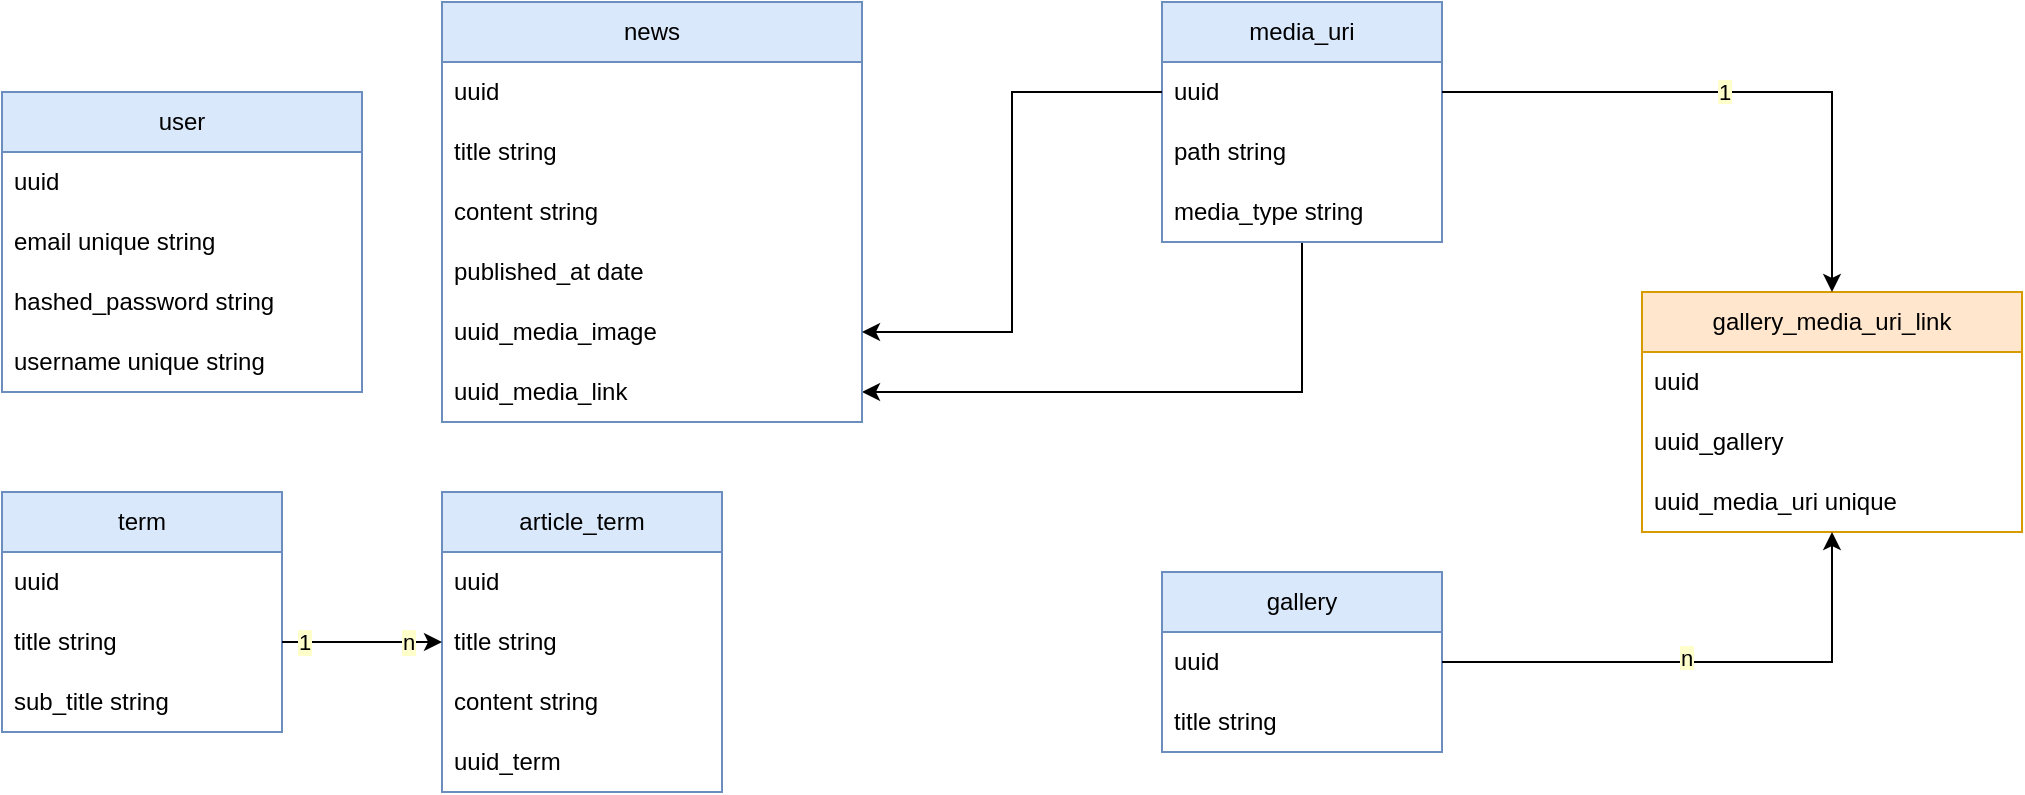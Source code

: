 <mxfile>
    <diagram name="Page-1" id="KYouXPH9uIFMr2FefxCm">
        <mxGraphModel dx="1260" dy="608" grid="1" gridSize="10" guides="1" tooltips="1" connect="1" arrows="1" fold="1" page="1" pageScale="1" pageWidth="827" pageHeight="1169" math="0" shadow="0">
            <root>
                <mxCell id="0"/>
                <mxCell id="1" parent="0"/>
                <mxCell id="Oznc7GVB43sZqRwMuJDg-1" value="user" style="swimlane;fontStyle=0;childLayout=stackLayout;horizontal=1;startSize=30;horizontalStack=0;resizeParent=1;resizeParentMax=0;resizeLast=0;collapsible=1;marginBottom=0;whiteSpace=wrap;html=1;fillColor=#dae8fc;strokeColor=#6c8ebf;" parent="1" vertex="1">
                    <mxGeometry x="60" y="80" width="180" height="150" as="geometry"/>
                </mxCell>
                <mxCell id="Oznc7GVB43sZqRwMuJDg-2" value="uuid" style="text;strokeColor=none;fillColor=none;align=left;verticalAlign=middle;spacingLeft=4;spacingRight=4;overflow=hidden;points=[[0,0.5],[1,0.5]];portConstraint=eastwest;rotatable=0;whiteSpace=wrap;html=1;" parent="Oznc7GVB43sZqRwMuJDg-1" vertex="1">
                    <mxGeometry y="30" width="180" height="30" as="geometry"/>
                </mxCell>
                <mxCell id="Oznc7GVB43sZqRwMuJDg-3" value="email unique string" style="text;strokeColor=none;fillColor=none;align=left;verticalAlign=middle;spacingLeft=4;spacingRight=4;overflow=hidden;points=[[0,0.5],[1,0.5]];portConstraint=eastwest;rotatable=0;whiteSpace=wrap;html=1;" parent="Oznc7GVB43sZqRwMuJDg-1" vertex="1">
                    <mxGeometry y="60" width="180" height="30" as="geometry"/>
                </mxCell>
                <mxCell id="Oznc7GVB43sZqRwMuJDg-4" value="hashed_password&amp;nbsp;string" style="text;strokeColor=none;fillColor=none;align=left;verticalAlign=middle;spacingLeft=4;spacingRight=4;overflow=hidden;points=[[0,0.5],[1,0.5]];portConstraint=eastwest;rotatable=0;whiteSpace=wrap;html=1;" parent="Oznc7GVB43sZqRwMuJDg-1" vertex="1">
                    <mxGeometry y="90" width="180" height="30" as="geometry"/>
                </mxCell>
                <mxCell id="Oznc7GVB43sZqRwMuJDg-5" value="username unique string" style="text;strokeColor=none;fillColor=none;align=left;verticalAlign=middle;spacingLeft=4;spacingRight=4;overflow=hidden;points=[[0,0.5],[1,0.5]];portConstraint=eastwest;rotatable=0;whiteSpace=wrap;html=1;" parent="Oznc7GVB43sZqRwMuJDg-1" vertex="1">
                    <mxGeometry y="120" width="180" height="30" as="geometry"/>
                </mxCell>
                <mxCell id="Oznc7GVB43sZqRwMuJDg-6" value="term" style="swimlane;fontStyle=0;childLayout=stackLayout;horizontal=1;startSize=30;horizontalStack=0;resizeParent=1;resizeParentMax=0;resizeLast=0;collapsible=1;marginBottom=0;whiteSpace=wrap;html=1;fillColor=#dae8fc;strokeColor=#6c8ebf;" parent="1" vertex="1">
                    <mxGeometry x="60" y="280" width="140" height="120" as="geometry"/>
                </mxCell>
                <mxCell id="Oznc7GVB43sZqRwMuJDg-7" value="uuid" style="text;strokeColor=none;fillColor=none;align=left;verticalAlign=middle;spacingLeft=4;spacingRight=4;overflow=hidden;points=[[0,0.5],[1,0.5]];portConstraint=eastwest;rotatable=0;whiteSpace=wrap;html=1;" parent="Oznc7GVB43sZqRwMuJDg-6" vertex="1">
                    <mxGeometry y="30" width="140" height="30" as="geometry"/>
                </mxCell>
                <mxCell id="Oznc7GVB43sZqRwMuJDg-8" value="title string" style="text;strokeColor=none;fillColor=none;align=left;verticalAlign=middle;spacingLeft=4;spacingRight=4;overflow=hidden;points=[[0,0.5],[1,0.5]];portConstraint=eastwest;rotatable=0;whiteSpace=wrap;html=1;" parent="Oznc7GVB43sZqRwMuJDg-6" vertex="1">
                    <mxGeometry y="60" width="140" height="30" as="geometry"/>
                </mxCell>
                <mxCell id="Oznc7GVB43sZqRwMuJDg-9" value="sub_title string" style="text;strokeColor=none;fillColor=none;align=left;verticalAlign=middle;spacingLeft=4;spacingRight=4;overflow=hidden;points=[[0,0.5],[1,0.5]];portConstraint=eastwest;rotatable=0;whiteSpace=wrap;html=1;" parent="Oznc7GVB43sZqRwMuJDg-6" vertex="1">
                    <mxGeometry y="90" width="140" height="30" as="geometry"/>
                </mxCell>
                <mxCell id="Oznc7GVB43sZqRwMuJDg-44" style="edgeStyle=orthogonalEdgeStyle;rounded=0;orthogonalLoop=1;jettySize=auto;html=1;" parent="1" source="Oznc7GVB43sZqRwMuJDg-10" target="Oznc7GVB43sZqRwMuJDg-34" edge="1">
                    <mxGeometry relative="1" as="geometry"/>
                </mxCell>
                <mxCell id="Oznc7GVB43sZqRwMuJDg-10" value="media_uri" style="swimlane;fontStyle=0;childLayout=stackLayout;horizontal=1;startSize=30;horizontalStack=0;resizeParent=1;resizeParentMax=0;resizeLast=0;collapsible=1;marginBottom=0;whiteSpace=wrap;html=1;fillColor=#dae8fc;strokeColor=#6c8ebf;" parent="1" vertex="1">
                    <mxGeometry x="640" y="35" width="140" height="120" as="geometry"/>
                </mxCell>
                <mxCell id="Oznc7GVB43sZqRwMuJDg-11" value="uuid" style="text;strokeColor=none;fillColor=none;align=left;verticalAlign=middle;spacingLeft=4;spacingRight=4;overflow=hidden;points=[[0,0.5],[1,0.5]];portConstraint=eastwest;rotatable=0;whiteSpace=wrap;html=1;" parent="Oznc7GVB43sZqRwMuJDg-10" vertex="1">
                    <mxGeometry y="30" width="140" height="30" as="geometry"/>
                </mxCell>
                <mxCell id="Oznc7GVB43sZqRwMuJDg-12" value="path string" style="text;strokeColor=none;fillColor=none;align=left;verticalAlign=middle;spacingLeft=4;spacingRight=4;overflow=hidden;points=[[0,0.5],[1,0.5]];portConstraint=eastwest;rotatable=0;whiteSpace=wrap;html=1;" parent="Oznc7GVB43sZqRwMuJDg-10" vertex="1">
                    <mxGeometry y="60" width="140" height="30" as="geometry"/>
                </mxCell>
                <mxCell id="Oznc7GVB43sZqRwMuJDg-13" value="media_type string" style="text;strokeColor=none;fillColor=none;align=left;verticalAlign=middle;spacingLeft=4;spacingRight=4;overflow=hidden;points=[[0,0.5],[1,0.5]];portConstraint=eastwest;rotatable=0;whiteSpace=wrap;html=1;" parent="Oznc7GVB43sZqRwMuJDg-10" vertex="1">
                    <mxGeometry y="90" width="140" height="30" as="geometry"/>
                </mxCell>
                <mxCell id="Oznc7GVB43sZqRwMuJDg-14" value="news" style="swimlane;fontStyle=0;childLayout=stackLayout;horizontal=1;startSize=30;horizontalStack=0;resizeParent=1;resizeParentMax=0;resizeLast=0;collapsible=1;marginBottom=0;whiteSpace=wrap;html=1;fillColor=#dae8fc;strokeColor=#6c8ebf;" parent="1" vertex="1">
                    <mxGeometry x="280" y="35" width="210" height="210" as="geometry"/>
                </mxCell>
                <mxCell id="Oznc7GVB43sZqRwMuJDg-15" value="uuid" style="text;strokeColor=none;fillColor=none;align=left;verticalAlign=middle;spacingLeft=4;spacingRight=4;overflow=hidden;points=[[0,0.5],[1,0.5]];portConstraint=eastwest;rotatable=0;whiteSpace=wrap;html=1;" parent="Oznc7GVB43sZqRwMuJDg-14" vertex="1">
                    <mxGeometry y="30" width="210" height="30" as="geometry"/>
                </mxCell>
                <mxCell id="Oznc7GVB43sZqRwMuJDg-41" value="title string" style="text;strokeColor=none;fillColor=none;align=left;verticalAlign=middle;spacingLeft=4;spacingRight=4;overflow=hidden;points=[[0,0.5],[1,0.5]];portConstraint=eastwest;rotatable=0;whiteSpace=wrap;html=1;" parent="Oznc7GVB43sZqRwMuJDg-14" vertex="1">
                    <mxGeometry y="60" width="210" height="30" as="geometry"/>
                </mxCell>
                <mxCell id="Oznc7GVB43sZqRwMuJDg-42" value="content string" style="text;strokeColor=none;fillColor=none;align=left;verticalAlign=middle;spacingLeft=4;spacingRight=4;overflow=hidden;points=[[0,0.5],[1,0.5]];portConstraint=eastwest;rotatable=0;whiteSpace=wrap;html=1;" parent="Oznc7GVB43sZqRwMuJDg-14" vertex="1">
                    <mxGeometry y="90" width="210" height="30" as="geometry"/>
                </mxCell>
                <mxCell id="Oznc7GVB43sZqRwMuJDg-16" value="published_at&amp;nbsp;date" style="text;strokeColor=none;fillColor=none;align=left;verticalAlign=middle;spacingLeft=4;spacingRight=4;overflow=hidden;points=[[0,0.5],[1,0.5]];portConstraint=eastwest;rotatable=0;whiteSpace=wrap;html=1;" parent="Oznc7GVB43sZqRwMuJDg-14" vertex="1">
                    <mxGeometry y="120" width="210" height="30" as="geometry"/>
                </mxCell>
                <mxCell id="Oznc7GVB43sZqRwMuJDg-17" value="uuid_media_image" style="text;strokeColor=none;fillColor=none;align=left;verticalAlign=middle;spacingLeft=4;spacingRight=4;overflow=hidden;points=[[0,0.5],[1,0.5]];portConstraint=eastwest;rotatable=0;whiteSpace=wrap;html=1;" parent="Oznc7GVB43sZqRwMuJDg-14" vertex="1">
                    <mxGeometry y="150" width="210" height="30" as="geometry"/>
                </mxCell>
                <mxCell id="Oznc7GVB43sZqRwMuJDg-34" value="uuid_media_link" style="text;strokeColor=none;fillColor=none;align=left;verticalAlign=middle;spacingLeft=4;spacingRight=4;overflow=hidden;points=[[0,0.5],[1,0.5]];portConstraint=eastwest;rotatable=0;whiteSpace=wrap;html=1;" parent="Oznc7GVB43sZqRwMuJDg-14" vertex="1">
                    <mxGeometry y="180" width="210" height="30" as="geometry"/>
                </mxCell>
                <mxCell id="Oznc7GVB43sZqRwMuJDg-18" value="article_term" style="swimlane;fontStyle=0;childLayout=stackLayout;horizontal=1;startSize=30;horizontalStack=0;resizeParent=1;resizeParentMax=0;resizeLast=0;collapsible=1;marginBottom=0;whiteSpace=wrap;html=1;fillColor=#dae8fc;strokeColor=#6c8ebf;" parent="1" vertex="1">
                    <mxGeometry x="280" y="280" width="140" height="150" as="geometry"/>
                </mxCell>
                <mxCell id="Oznc7GVB43sZqRwMuJDg-19" value="uuid" style="text;strokeColor=none;fillColor=none;align=left;verticalAlign=middle;spacingLeft=4;spacingRight=4;overflow=hidden;points=[[0,0.5],[1,0.5]];portConstraint=eastwest;rotatable=0;whiteSpace=wrap;html=1;" parent="Oznc7GVB43sZqRwMuJDg-18" vertex="1">
                    <mxGeometry y="30" width="140" height="30" as="geometry"/>
                </mxCell>
                <mxCell id="Oznc7GVB43sZqRwMuJDg-20" value="title string" style="text;strokeColor=none;fillColor=none;align=left;verticalAlign=middle;spacingLeft=4;spacingRight=4;overflow=hidden;points=[[0,0.5],[1,0.5]];portConstraint=eastwest;rotatable=0;whiteSpace=wrap;html=1;" parent="Oznc7GVB43sZqRwMuJDg-18" vertex="1">
                    <mxGeometry y="60" width="140" height="30" as="geometry"/>
                </mxCell>
                <mxCell id="Oznc7GVB43sZqRwMuJDg-21" value="content string" style="text;strokeColor=none;fillColor=none;align=left;verticalAlign=middle;spacingLeft=4;spacingRight=4;overflow=hidden;points=[[0,0.5],[1,0.5]];portConstraint=eastwest;rotatable=0;whiteSpace=wrap;html=1;" parent="Oznc7GVB43sZqRwMuJDg-18" vertex="1">
                    <mxGeometry y="90" width="140" height="30" as="geometry"/>
                </mxCell>
                <mxCell id="5" value="uuid_term" style="text;strokeColor=none;fillColor=none;align=left;verticalAlign=middle;spacingLeft=4;spacingRight=4;overflow=hidden;points=[[0,0.5],[1,0.5]];portConstraint=eastwest;rotatable=0;whiteSpace=wrap;html=1;" vertex="1" parent="Oznc7GVB43sZqRwMuJDg-18">
                    <mxGeometry y="120" width="140" height="30" as="geometry"/>
                </mxCell>
                <mxCell id="Oznc7GVB43sZqRwMuJDg-43" style="edgeStyle=orthogonalEdgeStyle;rounded=0;orthogonalLoop=1;jettySize=auto;html=1;" parent="1" source="Oznc7GVB43sZqRwMuJDg-11" target="Oznc7GVB43sZqRwMuJDg-17" edge="1">
                    <mxGeometry relative="1" as="geometry"/>
                </mxCell>
                <mxCell id="Oznc7GVB43sZqRwMuJDg-46" value="gallery" style="swimlane;fontStyle=0;childLayout=stackLayout;horizontal=1;startSize=30;horizontalStack=0;resizeParent=1;resizeParentMax=0;resizeLast=0;collapsible=1;marginBottom=0;whiteSpace=wrap;html=1;fillColor=#dae8fc;strokeColor=#6c8ebf;" parent="1" vertex="1">
                    <mxGeometry x="640" y="320" width="140" height="90" as="geometry"/>
                </mxCell>
                <mxCell id="Oznc7GVB43sZqRwMuJDg-47" value="uuid" style="text;strokeColor=none;fillColor=none;align=left;verticalAlign=middle;spacingLeft=4;spacingRight=4;overflow=hidden;points=[[0,0.5],[1,0.5]];portConstraint=eastwest;rotatable=0;whiteSpace=wrap;html=1;" parent="Oznc7GVB43sZqRwMuJDg-46" vertex="1">
                    <mxGeometry y="30" width="140" height="30" as="geometry"/>
                </mxCell>
                <mxCell id="Oznc7GVB43sZqRwMuJDg-48" value="title string" style="text;strokeColor=none;fillColor=none;align=left;verticalAlign=middle;spacingLeft=4;spacingRight=4;overflow=hidden;points=[[0,0.5],[1,0.5]];portConstraint=eastwest;rotatable=0;whiteSpace=wrap;html=1;" parent="Oznc7GVB43sZqRwMuJDg-46" vertex="1">
                    <mxGeometry y="60" width="140" height="30" as="geometry"/>
                </mxCell>
                <mxCell id="Oznc7GVB43sZqRwMuJDg-50" value="gallery_media_&lt;span style=&quot;color: rgb(0, 0, 0);&quot;&gt;uri&lt;/span&gt;_link" style="swimlane;fontStyle=0;childLayout=stackLayout;horizontal=1;startSize=30;horizontalStack=0;resizeParent=1;resizeParentMax=0;resizeLast=0;collapsible=1;marginBottom=0;whiteSpace=wrap;html=1;fillColor=#ffe6cc;strokeColor=#d79b00;" parent="1" vertex="1">
                    <mxGeometry x="880" y="180" width="190" height="120" as="geometry"/>
                </mxCell>
                <mxCell id="Oznc7GVB43sZqRwMuJDg-51" value="uuid" style="text;strokeColor=none;fillColor=none;align=left;verticalAlign=middle;spacingLeft=4;spacingRight=4;overflow=hidden;points=[[0,0.5],[1,0.5]];portConstraint=eastwest;rotatable=0;whiteSpace=wrap;html=1;" parent="Oznc7GVB43sZqRwMuJDg-50" vertex="1">
                    <mxGeometry y="30" width="190" height="30" as="geometry"/>
                </mxCell>
                <mxCell id="Oznc7GVB43sZqRwMuJDg-52" value="uuid_gallery" style="text;strokeColor=none;fillColor=none;align=left;verticalAlign=middle;spacingLeft=4;spacingRight=4;overflow=hidden;points=[[0,0.5],[1,0.5]];portConstraint=eastwest;rotatable=0;whiteSpace=wrap;html=1;" parent="Oznc7GVB43sZqRwMuJDg-50" vertex="1">
                    <mxGeometry y="60" width="190" height="30" as="geometry"/>
                </mxCell>
                <mxCell id="Oznc7GVB43sZqRwMuJDg-53" value="uuid_media_&lt;span style=&quot;color: rgb(0, 0, 0); text-align: center;&quot;&gt;uri&lt;/span&gt;&amp;nbsp;unique" style="text;strokeColor=none;fillColor=none;align=left;verticalAlign=middle;spacingLeft=4;spacingRight=4;overflow=hidden;points=[[0,0.5],[1,0.5]];portConstraint=eastwest;rotatable=0;whiteSpace=wrap;html=1;" parent="Oznc7GVB43sZqRwMuJDg-50" vertex="1">
                    <mxGeometry y="90" width="190" height="30" as="geometry"/>
                </mxCell>
                <mxCell id="Oznc7GVB43sZqRwMuJDg-54" style="edgeStyle=orthogonalEdgeStyle;rounded=0;orthogonalLoop=1;jettySize=auto;html=1;" parent="1" source="Oznc7GVB43sZqRwMuJDg-11" target="Oznc7GVB43sZqRwMuJDg-50" edge="1">
                    <mxGeometry relative="1" as="geometry"/>
                </mxCell>
                <mxCell id="Oznc7GVB43sZqRwMuJDg-55" value="&lt;span style=&quot;background-color: rgb(255, 255, 204);&quot;&gt;1&lt;/span&gt;" style="edgeLabel;html=1;align=center;verticalAlign=middle;resizable=0;points=[];" parent="Oznc7GVB43sZqRwMuJDg-54" vertex="1" connectable="0">
                    <mxGeometry x="-0.044" relative="1" as="geometry">
                        <mxPoint as="offset"/>
                    </mxGeometry>
                </mxCell>
                <mxCell id="Oznc7GVB43sZqRwMuJDg-56" style="edgeStyle=orthogonalEdgeStyle;rounded=0;orthogonalLoop=1;jettySize=auto;html=1;" parent="1" source="Oznc7GVB43sZqRwMuJDg-47" target="Oznc7GVB43sZqRwMuJDg-50" edge="1">
                    <mxGeometry relative="1" as="geometry"/>
                </mxCell>
                <mxCell id="Oznc7GVB43sZqRwMuJDg-57" value="&lt;span style=&quot;background-color: rgb(255, 255, 204);&quot;&gt;n&lt;/span&gt;" style="edgeLabel;html=1;align=center;verticalAlign=middle;resizable=0;points=[];" parent="Oznc7GVB43sZqRwMuJDg-56" vertex="1" connectable="0">
                    <mxGeometry x="-0.064" y="2" relative="1" as="geometry">
                        <mxPoint as="offset"/>
                    </mxGeometry>
                </mxCell>
                <mxCell id="2" style="edgeStyle=none;html=1;entryX=0;entryY=0.5;entryDx=0;entryDy=0;" edge="1" parent="1" source="Oznc7GVB43sZqRwMuJDg-8" target="Oznc7GVB43sZqRwMuJDg-20">
                    <mxGeometry relative="1" as="geometry"/>
                </mxCell>
                <mxCell id="3" value="n" style="edgeLabel;html=1;align=center;verticalAlign=middle;resizable=0;points=[];labelBackgroundColor=#FFFFCC;" vertex="1" connectable="0" parent="2">
                    <mxGeometry x="0.57" relative="1" as="geometry">
                        <mxPoint as="offset"/>
                    </mxGeometry>
                </mxCell>
                <mxCell id="4" value="1" style="edgeLabel;html=1;align=center;verticalAlign=middle;resizable=0;points=[];labelBackgroundColor=#FFFFCC;" vertex="1" connectable="0" parent="2">
                    <mxGeometry x="-0.743" relative="1" as="geometry">
                        <mxPoint as="offset"/>
                    </mxGeometry>
                </mxCell>
            </root>
        </mxGraphModel>
    </diagram>
</mxfile>